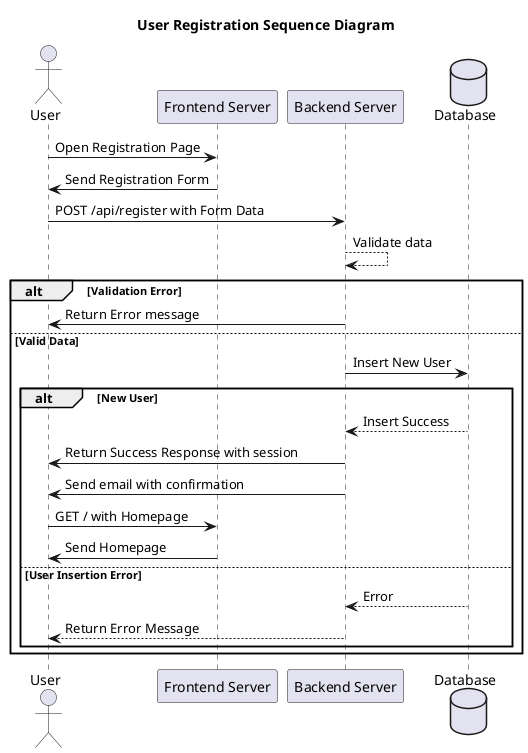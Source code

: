 @startuml
title User Registration Sequence Diagram

actor User
participant "Frontend Server" as Frontend
participant "Backend Server" as Backend
database "Database" as DB

User -> Frontend: Open Registration Page
Frontend -> User: Send Registration Form

User -> Backend: POST /api/register with Form Data
Backend --> Backend: Validate data
alt Validation Error
    Backend -> User: Return Error message
else Valid Data
    Backend -> DB: Insert New User
    alt New User
        DB --> Backend: Insert Success
        Backend -> User: Return Success Response with session
        Backend -> User: Send email with confirmation
        User -> Frontend: GET / with Homepage
        Frontend -> User: Send Homepage
    else User Insertion Error
        DB --> Backend: Error
        Backend --> User: Return Error Message
    end
end

@enduml
